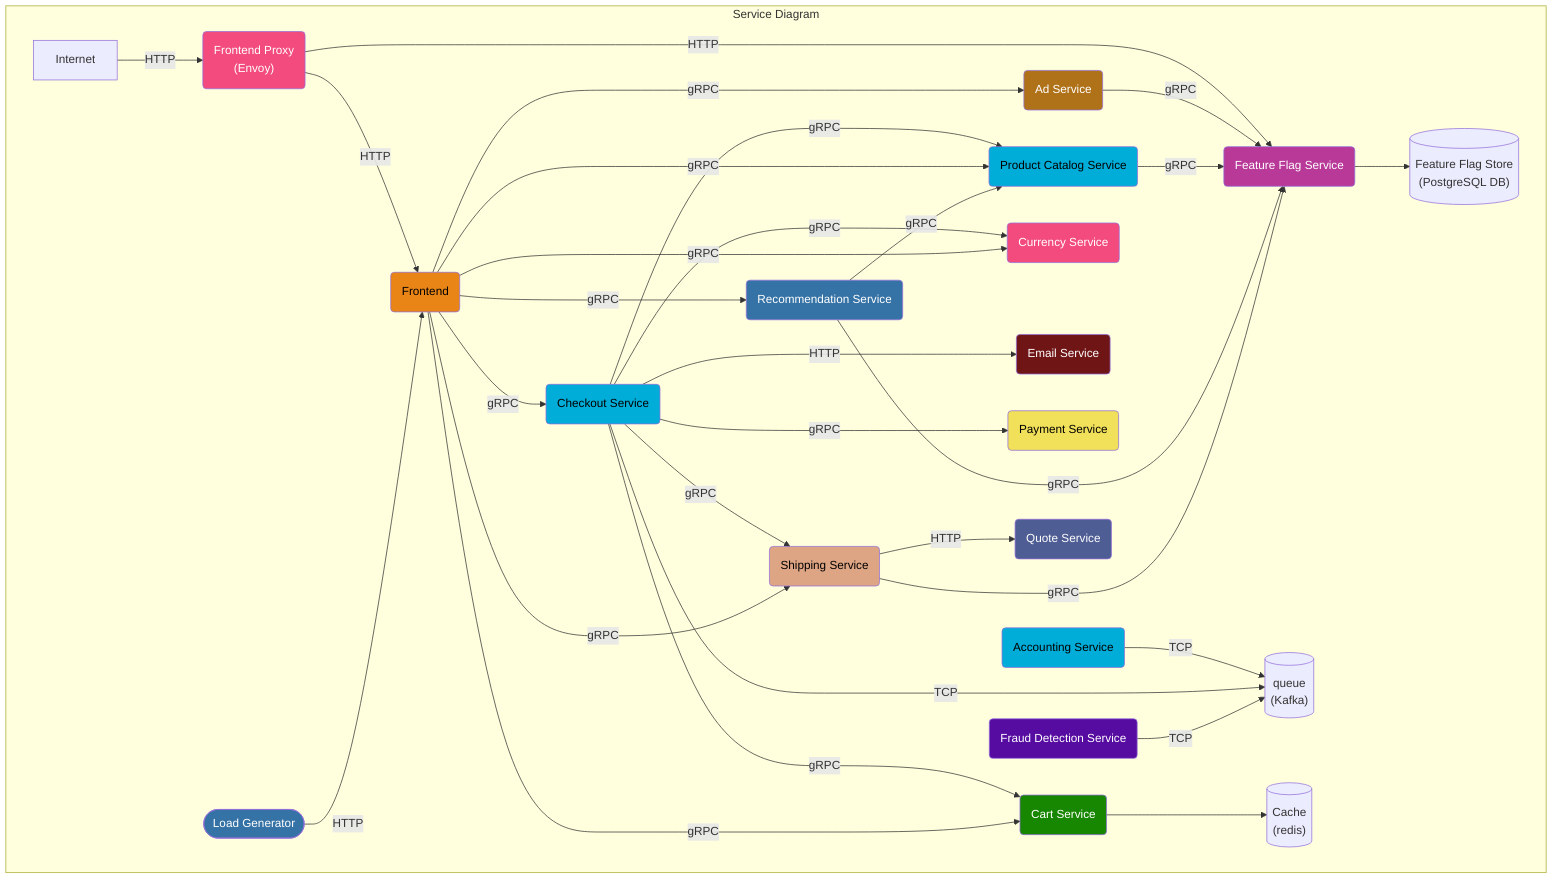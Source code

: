 graph TD
subgraph Service Diagram
accountingservice(Accounting Service):::golang
adservice(Ad Service):::java
cache[(Cache<br/>&#40redis&#41)]
cartservice(Cart Service):::dotnet
checkoutservice(Checkout Service):::golang
currencyservice(Currency Service):::cpp
emailservice(Email Service):::ruby
frauddetectionservice(Fraud Detection Service):::kotlin
frontend(Frontend):::typescript
frontendproxy(Frontend Proxy <br/>&#40Envoy&#41):::cpp
loadgenerator([Load Generator]):::python
paymentservice(Payment Service):::javascript
productcatalogservice(Product Catalog Service):::golang
quoteservice(Quote Service):::php
recommendationservice(Recommendation Service):::python
shippingservice(Shipping Service):::rust
featureflagservice(Feature Flag Service):::erlang
featureflagstore[(Feature Flag Store<br/>&#40PostgreSQL DB&#41)]
queue[(queue<br/>&#40Kafka&#41)]

Internet -->|HTTP| frontendproxy
frontendproxy -->|HTTP| frontend
frontendproxy -->|HTTP| featureflagservice
loadgenerator -->|HTTP| frontend

accountingservice -->|TCP| queue

checkoutservice --->|gRPC| cartservice --> cache
checkoutservice --->|gRPC| productcatalogservice
checkoutservice --->|gRPC| currencyservice
checkoutservice --->|HTTP| emailservice
checkoutservice --->|gRPC| paymentservice
checkoutservice -->|gRPC| shippingservice
checkoutservice ---->|TCP| queue

frontend -->|gRPC| adservice
frontend -->|gRPC| cartservice
frontend -->|gRPC| productcatalogservice
frontend -->|gRPC| checkoutservice
frontend -->|gRPC| currencyservice
frontend -->|gRPC| recommendationservice -->|gRPC| productcatalogservice
frontend -->|gRPC| shippingservice -->|HTTP| quoteservice

frauddetectionservice -->|TCP| queue

adservice -->|gRPC| featureflagservice

productcatalogservice -->|gRPC| featureflagservice

recommendationservice -->|gRPC| featureflagservice

shippingservice -->|gRPC| featureflagservice

featureflagservice --> featureflagstore

end

classDef dotnet fill:#178600,color:white;
classDef cpp fill:#f34b7d,color:white;
classDef erlang fill:#b83998,color:white;
classDef golang fill:#00add8,color:black;
classDef java fill:#b07219,color:white;
classDef javascript fill:#f1e05a,color:black;
classDef kotlin fill:#560ba1,color:white;
classDef php fill:#4f5d95,color:white;
classDef python fill:#3572A5,color:white;
classDef ruby fill:#701516,color:white;
classDef rust fill:#dea584,color:black;
classDef typescript fill:#e98516,color:black;